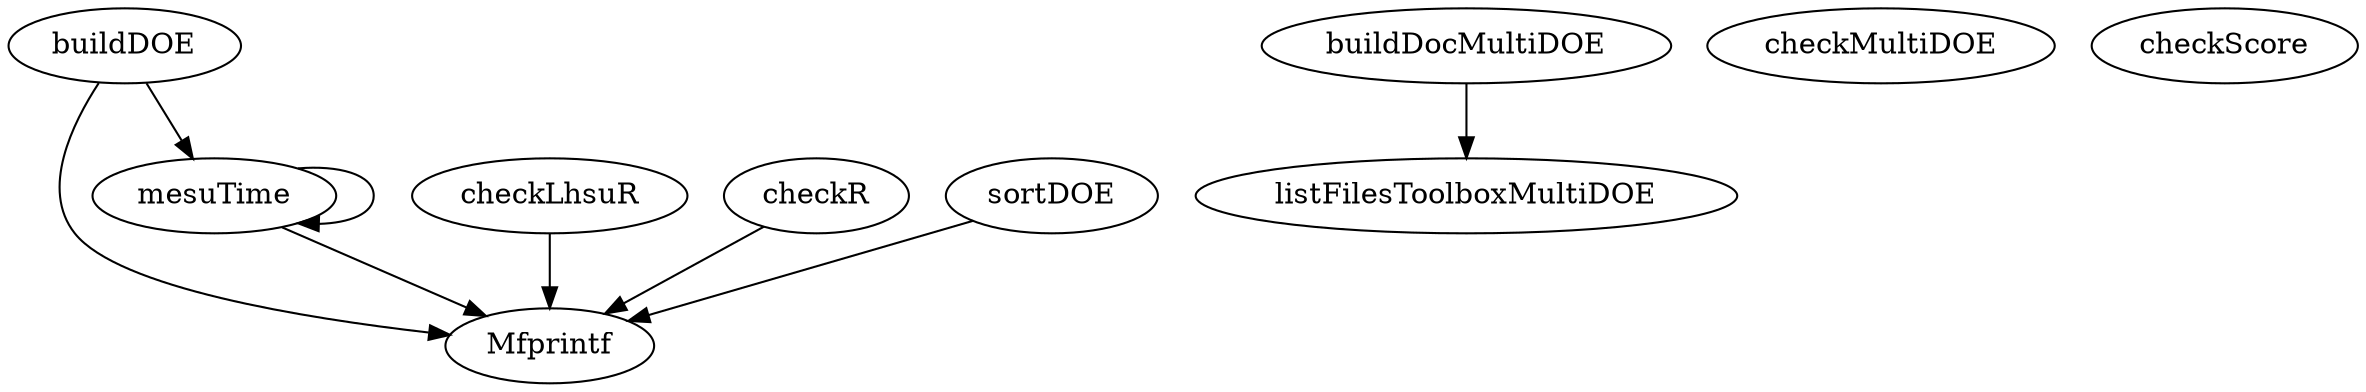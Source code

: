 /* Created by mdot for Matlab */
digraph m2html {
  buildDOE -> Mfprintf;
  buildDOE -> mesuTime;
  buildDocMultiDOE -> listFilesToolboxMultiDOE;
  checkLhsuR -> Mfprintf;
  checkR -> Mfprintf;
  mesuTime -> Mfprintf;
  mesuTime -> mesuTime;
  sortDOE -> Mfprintf;

  Mfprintf [URL="Mfprintf.html"];
  buildDOE [URL="buildDOE.html"];
  buildDocMultiDOE [URL="buildDocMultiDOE.html"];
  checkLhsuR [URL="checkLhsuR.html"];
  checkMultiDOE [URL="checkMultiDOE.html"];
  checkR [URL="checkR.html"];
  checkScore [URL="checkScore.html"];
  listFilesToolboxMultiDOE [URL="listFilesToolboxMultiDOE.html"];
  mesuTime [URL="mesuTime.html"];
  sortDOE [URL="sortDOE.html"];
}